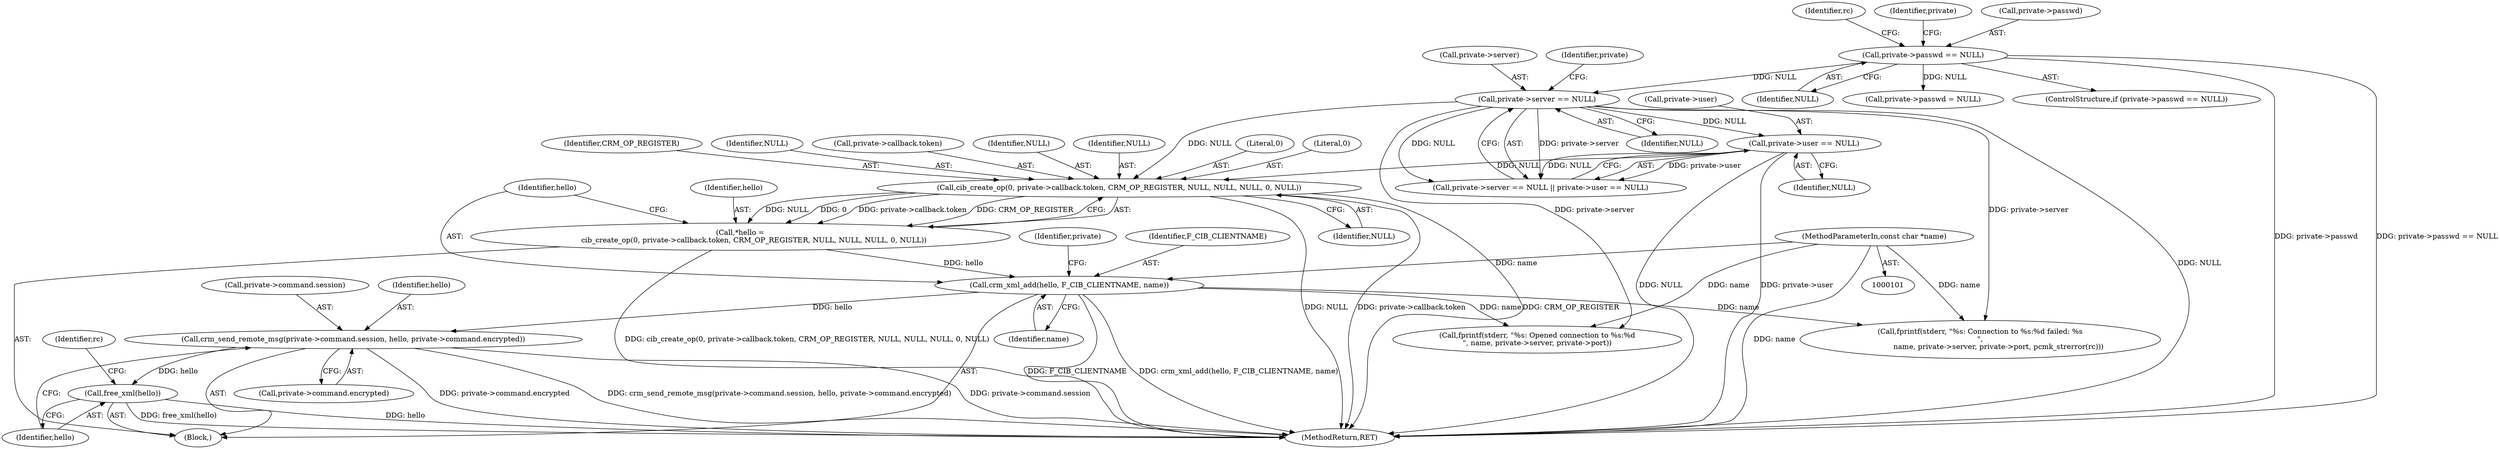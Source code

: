 digraph "0_pacemaker_564f7cc2a51dcd2f28ab12a13394f31be5aa3c93_7@API" {
"1000253" [label="(Call,crm_send_remote_msg(private->command.session, hello, private->command.encrypted))"];
"1000249" [label="(Call,crm_xml_add(hello, F_CIB_CLIENTNAME, name))"];
"1000234" [label="(Call,*hello =\n            cib_create_op(0, private->callback.token, CRM_OP_REGISTER, NULL, NULL, NULL, 0, NULL))"];
"1000236" [label="(Call,cib_create_op(0, private->callback.token, CRM_OP_REGISTER, NULL, NULL, NULL, 0, NULL))"];
"1000187" [label="(Call,private->server == NULL)"];
"1000117" [label="(Call,private->passwd == NULL)"];
"1000192" [label="(Call,private->user == NULL)"];
"1000103" [label="(MethodParameterIn,const char *name)"];
"1000265" [label="(Call,free_xml(hello))"];
"1000269" [label="(Identifier,rc)"];
"1000237" [label="(Literal,0)"];
"1000260" [label="(Call,private->command.encrypted)"];
"1000243" [label="(Identifier,CRM_OP_REGISTER)"];
"1000245" [label="(Identifier,NULL)"];
"1000188" [label="(Call,private->server)"];
"1000265" [label="(Call,free_xml(hello))"];
"1000234" [label="(Call,*hello =\n            cib_create_op(0, private->callback.token, CRM_OP_REGISTER, NULL, NULL, NULL, 0, NULL))"];
"1000126" [label="(Identifier,rc)"];
"1000191" [label="(Identifier,NULL)"];
"1000186" [label="(Call,private->server == NULL || private->user == NULL)"];
"1000117" [label="(Call,private->passwd == NULL)"];
"1000103" [label="(MethodParameterIn,const char *name)"];
"1000251" [label="(Identifier,F_CIB_CLIENTNAME)"];
"1000238" [label="(Call,private->callback.token)"];
"1000308" [label="(MethodReturn,RET)"];
"1000248" [label="(Identifier,NULL)"];
"1000194" [label="(Identifier,private)"];
"1000252" [label="(Identifier,name)"];
"1000189" [label="(Identifier,private)"];
"1000249" [label="(Call,crm_xml_add(hello, F_CIB_CLIENTNAME, name))"];
"1000253" [label="(Call,crm_send_remote_msg(private->command.session, hello, private->command.encrypted))"];
"1000256" [label="(Identifier,private)"];
"1000121" [label="(Identifier,NULL)"];
"1000187" [label="(Call,private->server == NULL)"];
"1000272" [label="(Call,fprintf(stderr, \"%s: Opened connection to %s:%d\n\", name, private->server, private->port))"];
"1000246" [label="(Identifier,NULL)"];
"1000235" [label="(Identifier,hello)"];
"1000192" [label="(Call,private->user == NULL)"];
"1000193" [label="(Call,private->user)"];
"1000168" [label="(Call,private->passwd = NULL)"];
"1000232" [label="(Block,)"];
"1000266" [label="(Identifier,hello)"];
"1000116" [label="(ControlStructure,if (private->passwd == NULL))"];
"1000259" [label="(Identifier,hello)"];
"1000118" [label="(Call,private->passwd)"];
"1000254" [label="(Call,private->command.session)"];
"1000250" [label="(Identifier,hello)"];
"1000294" [label="(Call,fprintf(stderr, \"%s: Connection to %s:%d failed: %s\n\",\n                name, private->server, private->port, pcmk_strerror(rc)))"];
"1000244" [label="(Identifier,NULL)"];
"1000236" [label="(Call,cib_create_op(0, private->callback.token, CRM_OP_REGISTER, NULL, NULL, NULL, 0, NULL))"];
"1000196" [label="(Identifier,NULL)"];
"1000247" [label="(Literal,0)"];
"1000253" -> "1000232"  [label="AST: "];
"1000253" -> "1000260"  [label="CFG: "];
"1000254" -> "1000253"  [label="AST: "];
"1000259" -> "1000253"  [label="AST: "];
"1000260" -> "1000253"  [label="AST: "];
"1000266" -> "1000253"  [label="CFG: "];
"1000253" -> "1000308"  [label="DDG: private->command.encrypted"];
"1000253" -> "1000308"  [label="DDG: crm_send_remote_msg(private->command.session, hello, private->command.encrypted)"];
"1000253" -> "1000308"  [label="DDG: private->command.session"];
"1000249" -> "1000253"  [label="DDG: hello"];
"1000253" -> "1000265"  [label="DDG: hello"];
"1000249" -> "1000232"  [label="AST: "];
"1000249" -> "1000252"  [label="CFG: "];
"1000250" -> "1000249"  [label="AST: "];
"1000251" -> "1000249"  [label="AST: "];
"1000252" -> "1000249"  [label="AST: "];
"1000256" -> "1000249"  [label="CFG: "];
"1000249" -> "1000308"  [label="DDG: F_CIB_CLIENTNAME"];
"1000249" -> "1000308"  [label="DDG: crm_xml_add(hello, F_CIB_CLIENTNAME, name)"];
"1000234" -> "1000249"  [label="DDG: hello"];
"1000103" -> "1000249"  [label="DDG: name"];
"1000249" -> "1000272"  [label="DDG: name"];
"1000249" -> "1000294"  [label="DDG: name"];
"1000234" -> "1000232"  [label="AST: "];
"1000234" -> "1000236"  [label="CFG: "];
"1000235" -> "1000234"  [label="AST: "];
"1000236" -> "1000234"  [label="AST: "];
"1000250" -> "1000234"  [label="CFG: "];
"1000234" -> "1000308"  [label="DDG: cib_create_op(0, private->callback.token, CRM_OP_REGISTER, NULL, NULL, NULL, 0, NULL)"];
"1000236" -> "1000234"  [label="DDG: NULL"];
"1000236" -> "1000234"  [label="DDG: 0"];
"1000236" -> "1000234"  [label="DDG: private->callback.token"];
"1000236" -> "1000234"  [label="DDG: CRM_OP_REGISTER"];
"1000236" -> "1000248"  [label="CFG: "];
"1000237" -> "1000236"  [label="AST: "];
"1000238" -> "1000236"  [label="AST: "];
"1000243" -> "1000236"  [label="AST: "];
"1000244" -> "1000236"  [label="AST: "];
"1000245" -> "1000236"  [label="AST: "];
"1000246" -> "1000236"  [label="AST: "];
"1000247" -> "1000236"  [label="AST: "];
"1000248" -> "1000236"  [label="AST: "];
"1000236" -> "1000308"  [label="DDG: NULL"];
"1000236" -> "1000308"  [label="DDG: private->callback.token"];
"1000236" -> "1000308"  [label="DDG: CRM_OP_REGISTER"];
"1000187" -> "1000236"  [label="DDG: NULL"];
"1000192" -> "1000236"  [label="DDG: NULL"];
"1000187" -> "1000186"  [label="AST: "];
"1000187" -> "1000191"  [label="CFG: "];
"1000188" -> "1000187"  [label="AST: "];
"1000191" -> "1000187"  [label="AST: "];
"1000194" -> "1000187"  [label="CFG: "];
"1000186" -> "1000187"  [label="CFG: "];
"1000187" -> "1000308"  [label="DDG: NULL"];
"1000187" -> "1000186"  [label="DDG: private->server"];
"1000187" -> "1000186"  [label="DDG: NULL"];
"1000117" -> "1000187"  [label="DDG: NULL"];
"1000187" -> "1000192"  [label="DDG: NULL"];
"1000187" -> "1000272"  [label="DDG: private->server"];
"1000187" -> "1000294"  [label="DDG: private->server"];
"1000117" -> "1000116"  [label="AST: "];
"1000117" -> "1000121"  [label="CFG: "];
"1000118" -> "1000117"  [label="AST: "];
"1000121" -> "1000117"  [label="AST: "];
"1000126" -> "1000117"  [label="CFG: "];
"1000189" -> "1000117"  [label="CFG: "];
"1000117" -> "1000308"  [label="DDG: private->passwd"];
"1000117" -> "1000308"  [label="DDG: private->passwd == NULL"];
"1000117" -> "1000168"  [label="DDG: NULL"];
"1000192" -> "1000186"  [label="AST: "];
"1000192" -> "1000196"  [label="CFG: "];
"1000193" -> "1000192"  [label="AST: "];
"1000196" -> "1000192"  [label="AST: "];
"1000186" -> "1000192"  [label="CFG: "];
"1000192" -> "1000308"  [label="DDG: private->user"];
"1000192" -> "1000308"  [label="DDG: NULL"];
"1000192" -> "1000186"  [label="DDG: private->user"];
"1000192" -> "1000186"  [label="DDG: NULL"];
"1000103" -> "1000101"  [label="AST: "];
"1000103" -> "1000308"  [label="DDG: name"];
"1000103" -> "1000272"  [label="DDG: name"];
"1000103" -> "1000294"  [label="DDG: name"];
"1000265" -> "1000232"  [label="AST: "];
"1000265" -> "1000266"  [label="CFG: "];
"1000266" -> "1000265"  [label="AST: "];
"1000269" -> "1000265"  [label="CFG: "];
"1000265" -> "1000308"  [label="DDG: free_xml(hello)"];
"1000265" -> "1000308"  [label="DDG: hello"];
}
